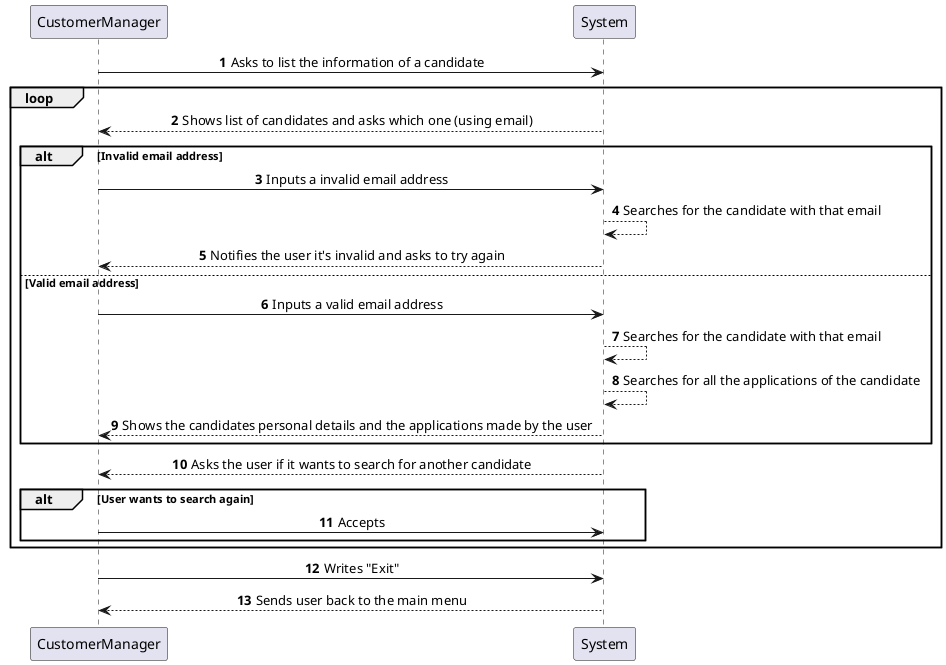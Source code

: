 @startuml
'https://plantuml.com/sequence-diagram

autonumber
skinparam sequenceMessageAlign center

CustomerManager -> System: Asks to list the information of a candidate

loop

    System --> CustomerManager: Shows list of candidates and asks which one (using email)


    alt Invalid email address

        CustomerManager -> System: Inputs a invalid email address

        System --> System: Searches for the candidate with that email

        System --> CustomerManager: Notifies the user it's invalid and asks to try again

    else Valid email address

        CustomerManager -> System: Inputs a valid email address

        System --> System: Searches for the candidate with that email

        System --> System: Searches for all the applications of the candidate

        System --> CustomerManager: Shows the candidates personal details and the applications made by the user
    end

    System --> CustomerManager: Asks the user if it wants to search for another candidate

    alt User wants to search again

        CustomerManager -> System: Accepts

    end

end

    CustomerManager -> System: Writes "Exit"

    System --> CustomerManager: Sends user back to the main menu

@enduml